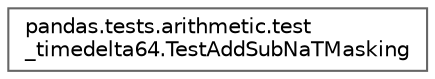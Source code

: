 digraph "Graphical Class Hierarchy"
{
 // LATEX_PDF_SIZE
  bgcolor="transparent";
  edge [fontname=Helvetica,fontsize=10,labelfontname=Helvetica,labelfontsize=10];
  node [fontname=Helvetica,fontsize=10,shape=box,height=0.2,width=0.4];
  rankdir="LR";
  Node0 [id="Node000000",label="pandas.tests.arithmetic.test\l_timedelta64.TestAddSubNaTMasking",height=0.2,width=0.4,color="grey40", fillcolor="white", style="filled",URL="$d4/d2b/classpandas_1_1tests_1_1arithmetic_1_1test__timedelta64_1_1TestAddSubNaTMasking.html",tooltip=" "];
}
